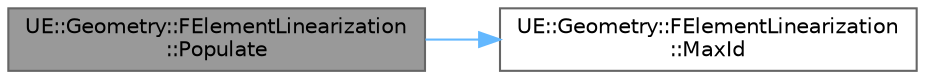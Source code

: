 digraph "UE::Geometry::FElementLinearization::Populate"
{
 // INTERACTIVE_SVG=YES
 // LATEX_PDF_SIZE
  bgcolor="transparent";
  edge [fontname=Helvetica,fontsize=10,labelfontname=Helvetica,labelfontsize=10];
  node [fontname=Helvetica,fontsize=10,shape=box,height=0.2,width=0.4];
  rankdir="LR";
  Node1 [id="Node000001",label="UE::Geometry::FElementLinearization\l::Populate",height=0.2,width=0.4,color="gray40", fillcolor="grey60", style="filled", fontcolor="black",tooltip=" "];
  Node1 -> Node2 [id="edge1_Node000001_Node000002",color="steelblue1",style="solid",tooltip=" "];
  Node2 [id="Node000002",label="UE::Geometry::FElementLinearization\l::MaxId",height=0.2,width=0.4,color="grey40", fillcolor="white", style="filled",URL="$d5/d4e/classUE_1_1Geometry_1_1FElementLinearization.html#ae04858cf7c26086fbb127f3cce361660",tooltip=" "];
}
